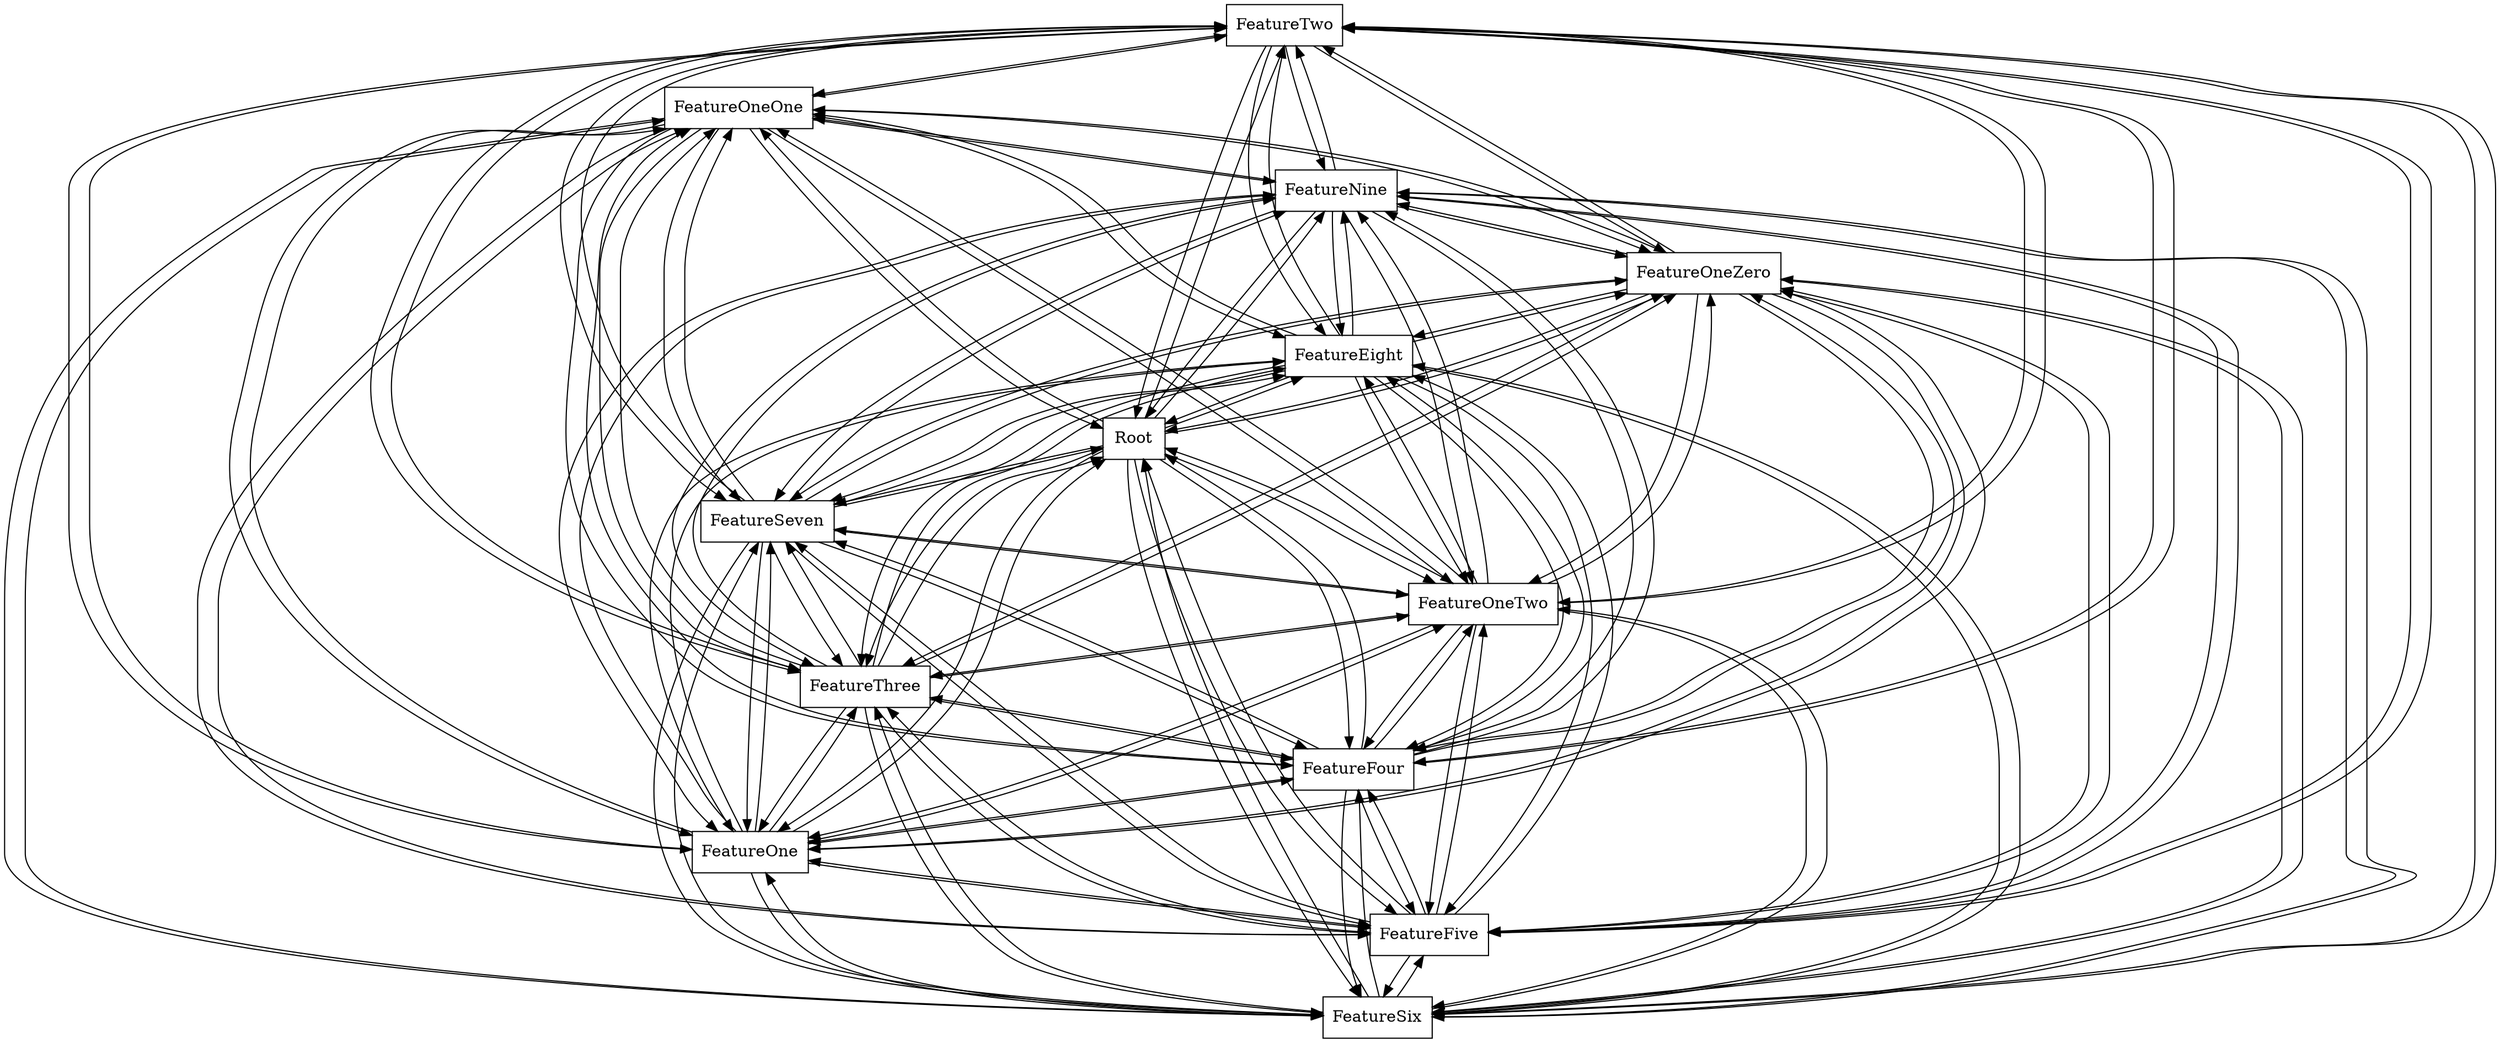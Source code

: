 digraph{
graph [rankdir=TB];
node [shape=box];
edge [arrowhead=normal];
0[label="FeatureTwo",]
1[label="FeatureOneOne",]
2[label="FeatureSix",]
3[label="FeatureFive",]
4[label="FeatureOne",]
5[label="FeatureFour",]
6[label="FeatureThree",]
7[label="FeatureOneTwo",]
8[label="FeatureSeven",]
9[label="Root",]
10[label="FeatureEight",]
11[label="FeatureOneZero",]
12[label="FeatureNine",]
0->1[label="",]
0->2[label="",]
0->3[label="",]
0->4[label="",]
0->5[label="",]
0->6[label="",]
0->7[label="",]
0->8[label="",]
0->9[label="",]
0->10[label="",]
0->11[label="",]
0->12[label="",]
1->0[label="",]
1->2[label="",]
1->3[label="",]
1->4[label="",]
1->5[label="",]
1->6[label="",]
1->7[label="",]
1->8[label="",]
1->9[label="",]
1->10[label="",]
1->11[label="",]
1->12[label="",]
2->0[label="",]
2->1[label="",]
2->3[label="",]
2->4[label="",]
2->5[label="",]
2->6[label="",]
2->7[label="",]
2->8[label="",]
2->9[label="",]
2->10[label="",]
2->11[label="",]
2->12[label="",]
3->0[label="",]
3->1[label="",]
3->2[label="",]
3->4[label="",]
3->5[label="",]
3->6[label="",]
3->7[label="",]
3->8[label="",]
3->9[label="",]
3->10[label="",]
3->11[label="",]
3->12[label="",]
4->0[label="",]
4->1[label="",]
4->2[label="",]
4->3[label="",]
4->5[label="",]
4->6[label="",]
4->7[label="",]
4->8[label="",]
4->9[label="",]
4->10[label="",]
4->11[label="",]
4->12[label="",]
5->0[label="",]
5->1[label="",]
5->2[label="",]
5->3[label="",]
5->4[label="",]
5->6[label="",]
5->7[label="",]
5->8[label="",]
5->9[label="",]
5->10[label="",]
5->11[label="",]
5->12[label="",]
6->0[label="",]
6->1[label="",]
6->2[label="",]
6->3[label="",]
6->4[label="",]
6->5[label="",]
6->7[label="",]
6->8[label="",]
6->9[label="",]
6->10[label="",]
6->11[label="",]
6->12[label="",]
7->0[label="",]
7->1[label="",]
7->2[label="",]
7->3[label="",]
7->4[label="",]
7->5[label="",]
7->6[label="",]
7->8[label="",]
7->9[label="",]
7->10[label="",]
7->11[label="",]
7->12[label="",]
8->0[label="",]
8->1[label="",]
8->2[label="",]
8->3[label="",]
8->4[label="",]
8->5[label="",]
8->6[label="",]
8->7[label="",]
8->9[label="",]
8->10[label="",]
8->11[label="",]
8->12[label="",]
9->0[label="",]
9->1[label="",]
9->2[label="",]
9->3[label="",]
9->4[label="",]
9->5[label="",]
9->6[label="",]
9->7[label="",]
9->8[label="",]
9->10[label="",]
9->11[label="",]
9->12[label="",]
10->0[label="",]
10->1[label="",]
10->2[label="",]
10->3[label="",]
10->4[label="",]
10->5[label="",]
10->6[label="",]
10->7[label="",]
10->8[label="",]
10->9[label="",]
10->11[label="",]
10->12[label="",]
11->0[label="",]
11->1[label="",]
11->2[label="",]
11->3[label="",]
11->4[label="",]
11->5[label="",]
11->6[label="",]
11->7[label="",]
11->8[label="",]
11->9[label="",]
11->10[label="",]
11->12[label="",]
12->0[label="",]
12->1[label="",]
12->2[label="",]
12->3[label="",]
12->4[label="",]
12->5[label="",]
12->6[label="",]
12->7[label="",]
12->8[label="",]
12->9[label="",]
12->10[label="",]
12->11[label="",]
}
